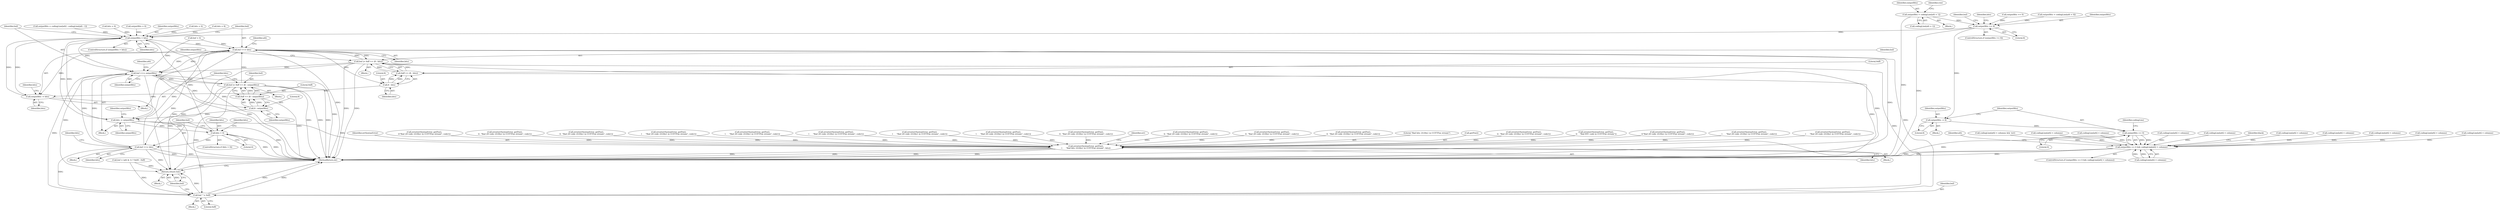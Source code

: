 digraph "0_poppler_b1026b5978c385328f2a15a2185c599a563edf91@array" {
"1001204" [label="(Call,outputBits = codingLine[a0i = 1])"];
"1001214" [label="(Call,outputBits >= 8)"];
"1001226" [label="(Call,outputBits -= 8)"];
"1001231" [label="(Call,outputBits == 0)"];
"1001230" [label="(Call,outputBits == 0 && codingLine[a0i] < columns)"];
"1001264" [label="(Call,outputBits > bits)"];
"1001268" [label="(Call,buf <<= bits)"];
"1001277" [label="(Call,buf |= 0xff >> (8 - bits))"];
"1001292" [label="(Call,buf <<= outputBits)"];
"1001301" [label="(Call,buf |= 0xff >> (8 - outputBits))"];
"1001355" [label="(Call,buf <<= bits)"];
"1001365" [label="(Call,buf ^= 0xff)"];
"1001368" [label="(Return,return buf;)"];
"1001305" [label="(Call,8 - outputBits)"];
"1001303" [label="(Call,0xff >> (8 - outputBits))"];
"1001308" [label="(Call,bits -= outputBits)"];
"1001329" [label="(Call,error(errSyntaxError, getPos(),\n\t      \"Bad bits {0:04x} in CCITTFax stream\", bits))"];
"1001351" [label="(Call,bits > 0)"];
"1001281" [label="(Call,8 - bits)"];
"1001279" [label="(Call,0xff >> (8 - bits))"];
"1001284" [label="(Call,outputBits -= bits)"];
"1001281" [label="(Call,8 - bits)"];
"1001217" [label="(Block,)"];
"1001279" [label="(Call,0xff >> (8 - bits))"];
"1001304" [label="(Literal,0xff)"];
"1001206" [label="(Call,codingLine[a0i = 1])"];
"1001291" [label="(Block,)"];
"1001236" [label="(Identifier,codingLine)"];
"1001303" [label="(Call,0xff >> (8 - outputBits))"];
"1001310" [label="(Identifier,outputBits)"];
"1001312" [label="(Identifier,outputBits)"];
"1001335" [label="(Identifier,err)"];
"1000615" [label="(Call,error(errSyntaxError, getPos(),\n\t\t  \"Bad 2D code {0:04x} in CCITTFax stream\", code1))"];
"1001294" [label="(Identifier,outputBits)"];
"1001215" [label="(Identifier,outputBits)"];
"1001227" [label="(Identifier,outputBits)"];
"1001300" [label="(Block,)"];
"1000736" [label="(Call,codingLine[a0i] < columns)"];
"1001274" [label="(Identifier,a0i)"];
"1000779" [label="(Call,error(errSyntaxError, getPos(),\n\t\t  \"Bad 2D code {0:04x} in CCITTFax stream\", code1))"];
"1001205" [label="(Identifier,outputBits)"];
"1001231" [label="(Call,outputBits == 0)"];
"1001306" [label="(Literal,8)"];
"1001350" [label="(ControlStructure,if (bits > 0))"];
"1000284" [label="(Call,codingLine[a0i] < columns)"];
"1001216" [label="(Literal,8)"];
"1001292" [label="(Call,buf <<= outputBits)"];
"1000861" [label="(Call,error(errSyntaxError, getPos(),\n\t\t  \"Bad 2D code {0:04x} in CCITTFax stream\", code1))"];
"1001355" [label="(Call,buf <<= bits)"];
"1001363" [label="(Identifier,black)"];
"1001288" [label="(Identifier,bits)"];
"1001329" [label="(Call,error(errSyntaxError, getPos(),\n\t      \"Bad bits {0:04x} in CCITTFax stream\", bits))"];
"1000581" [label="(Call,codingLine[a0i] < columns)"];
"1001338" [label="(Call,outputBits = codingLine[a0i] - codingLine[a0i - 1])"];
"1001305" [label="(Call,8 - outputBits)"];
"1001308" [label="(Call,bits -= outputBits)"];
"1001267" [label="(Block,)"];
"1001332" [label="(Literal,\"Bad bits {0:04x} in CCITTFax stream\")"];
"1001263" [label="(ControlStructure,if (outputBits > bits))"];
"1001352" [label="(Identifier,bits)"];
"1001204" [label="(Call,outputBits = codingLine[a0i = 1])"];
"1001359" [label="(Identifier,bits)"];
"1001282" [label="(Literal,8)"];
"1001286" [label="(Identifier,bits)"];
"1000510" [label="(Call,codingLine[a0i] < columns)"];
"1000906" [label="(Call,codingLine[a0i] < columns)"];
"1000437" [label="(Call,codingLine[a0i] < columns)"];
"1001331" [label="(Call,getPos())"];
"1001287" [label="(Call,bits = 0)"];
"1001298" [label="(Identifier,a0i)"];
"1001284" [label="(Call,outputBits -= bits)"];
"1001364" [label="(Block,)"];
"1000697" [label="(Call,error(errSyntaxError, getPos(),\n\t\t  \"Bad 2D code {0:04x} in CCITTFax stream\", code1))"];
"1001280" [label="(Literal,0xff)"];
"1001122" [label="(Call,error(errSyntaxError, getPos(),\n\t\t    \"Bad RTC code in CCITTFax stream\"))"];
"1001228" [label="(Literal,8)"];
"1001328" [label="(Block,)"];
"1001283" [label="(Identifier,bits)"];
"1001203" [label="(Block,)"];
"1000880" [label="(Call,error(errSyntaxError, getPos(),\n\t\t\"Bad 2D code {0:04x} in CCITTFax stream\", code1))"];
"1001264" [label="(Call,outputBits > bits)"];
"1001301" [label="(Call,buf |= 0xff >> (8 - outputBits))"];
"1001268" [label="(Call,buf <<= bits)"];
"1000417" [label="(Call,error(errSyntaxError, getPos(),\n\t      \"Bad 2D code {0:04x} in CCITTFax stream\", code1))"];
"1001219" [label="(Identifier,buf)"];
"1000344" [label="(Call,error(errSyntaxError, getPos(),\n\t      \"Bad 2D code {0:04x} in CCITTFax stream\", code1))"];
"1000101" [label="(Block,)"];
"1000818" [label="(Call,codingLine[a0i] < columns)"];
"1001233" [label="(Literal,0)"];
"1001368" [label="(Return,return buf;)"];
"1001229" [label="(ControlStructure,if (outputBits == 0 && codingLine[a0i] < columns))"];
"1001333" [label="(Identifier,bits)"];
"1001330" [label="(Identifier,errSyntaxError)"];
"1000325" [label="(Call,error(errSyntaxError, getPos(),\n\t\t\"Bad 2D code {0:04x} in CCITTFax stream\", code1))"];
"1001266" [label="(Identifier,bits)"];
"1001256" [label="(Identifier,bits)"];
"1001234" [label="(Call,codingLine[a0i] < columns)"];
"1000544" [label="(Call,error(errSyntaxError, getPos(),\n\t\t  \"Bad 2D code {0:04x} in CCITTFax stream\", code1))"];
"1001370" [label="(MethodReturn,int)"];
"1000471" [label="(Call,error(errSyntaxError, getPos(),\n\t\t  \"Bad 2D code {0:04x} in CCITTFax stream\", code1))"];
"1000563" [label="(Call,error(errSyntaxError, getPos(),\n\t      \"Bad 2D code {0:04x} in CCITTFax stream\", code1))"];
"1001277" [label="(Call,buf |= 0xff >> (8 - bits))"];
"1001212" [label="(Identifier,row)"];
"1001354" [label="(Block,)"];
"1001366" [label="(Identifier,buf)"];
"1001270" [label="(Identifier,bits)"];
"1000716" [label="(Call,error(errSyntaxError, getPos(),\n\t      \"Bad 2D code {0:04x} in CCITTFax stream\", code1))"];
"1000634" [label="(Call,error(errSyntaxError, getPos(),\n\t      \"Bad 2D code {0:04x} in CCITTFax stream\", code1))"];
"1000118" [label="(Call,outputBits == 0)"];
"1001311" [label="(Call,outputBits = 0)"];
"1001241" [label="(Identifier,a0i)"];
"1001365" [label="(Call,buf ^= 0xff)"];
"1000490" [label="(Call,error(errSyntaxError, getPos(),\n\t      \"Bad 2D code {0:04x} in CCITTFax stream\", code1))"];
"1001285" [label="(Identifier,outputBits)"];
"1001265" [label="(Identifier,outputBits)"];
"1001309" [label="(Identifier,bits)"];
"1001302" [label="(Identifier,buf)"];
"1001358" [label="(Call,bits = 0)"];
"1001214" [label="(Call,outputBits >= 8)"];
"1001276" [label="(Block,)"];
"1001278" [label="(Identifier,buf)"];
"1001232" [label="(Identifier,outputBits)"];
"1001258" [label="(Call,buf = 0)"];
"1000179" [label="(Call,codingLine[a0i] < columns && !err)"];
"1001213" [label="(ControlStructure,if (outputBits >= 8))"];
"1000798" [label="(Call,error(errSyntaxError, getPos(),\n\t      \"Bad 2D code {0:04x} in CCITTFax stream\", code1))"];
"1000364" [label="(Call,codingLine[a0i] < columns)"];
"1001230" [label="(Call,outputBits == 0 && codingLine[a0i] < columns)"];
"1000398" [label="(Call,error(errSyntaxError, getPos(),\n\t\t  \"Bad 2D code {0:04x} in CCITTFax stream\", code1))"];
"1001307" [label="(Identifier,outputBits)"];
"1001293" [label="(Identifier,buf)"];
"1001367" [label="(Literal,0xff)"];
"1000654" [label="(Call,codingLine[a0i] < columns)"];
"1001195" [label="(Call,outputBits = codingLine[a0i = 0])"];
"1001357" [label="(Identifier,bits)"];
"1001356" [label="(Identifier,buf)"];
"1001351" [label="(Call,bits > 0)"];
"1001226" [label="(Call,outputBits -= 8)"];
"1001218" [label="(Call,buf = (a0i & 1) ? 0x00 : 0xff)"];
"1001369" [label="(Identifier,buf)"];
"1001353" [label="(Literal,0)"];
"1001361" [label="(Identifier,bits)"];
"1001255" [label="(Call,bits = 8)"];
"1001269" [label="(Identifier,buf)"];
"1001204" -> "1001203"  [label="AST: "];
"1001204" -> "1001206"  [label="CFG: "];
"1001205" -> "1001204"  [label="AST: "];
"1001206" -> "1001204"  [label="AST: "];
"1001212" -> "1001204"  [label="CFG: "];
"1001204" -> "1001370"  [label="DDG: "];
"1001204" -> "1001214"  [label="DDG: "];
"1001214" -> "1001213"  [label="AST: "];
"1001214" -> "1001216"  [label="CFG: "];
"1001215" -> "1001214"  [label="AST: "];
"1001216" -> "1001214"  [label="AST: "];
"1001219" -> "1001214"  [label="CFG: "];
"1001256" -> "1001214"  [label="CFG: "];
"1001214" -> "1001370"  [label="DDG: "];
"1001195" -> "1001214"  [label="DDG: "];
"1000118" -> "1001214"  [label="DDG: "];
"1001214" -> "1001226"  [label="DDG: "];
"1001214" -> "1001264"  [label="DDG: "];
"1001226" -> "1001217"  [label="AST: "];
"1001226" -> "1001228"  [label="CFG: "];
"1001227" -> "1001226"  [label="AST: "];
"1001228" -> "1001226"  [label="AST: "];
"1001232" -> "1001226"  [label="CFG: "];
"1001226" -> "1001231"  [label="DDG: "];
"1001231" -> "1001230"  [label="AST: "];
"1001231" -> "1001233"  [label="CFG: "];
"1001232" -> "1001231"  [label="AST: "];
"1001233" -> "1001231"  [label="AST: "];
"1001236" -> "1001231"  [label="CFG: "];
"1001230" -> "1001231"  [label="CFG: "];
"1001231" -> "1001370"  [label="DDG: "];
"1001231" -> "1001230"  [label="DDG: "];
"1001231" -> "1001230"  [label="DDG: "];
"1001230" -> "1001229"  [label="AST: "];
"1001230" -> "1001234"  [label="CFG: "];
"1001234" -> "1001230"  [label="AST: "];
"1001241" -> "1001230"  [label="CFG: "];
"1001363" -> "1001230"  [label="CFG: "];
"1001230" -> "1001370"  [label="DDG: "];
"1001230" -> "1001370"  [label="DDG: "];
"1001230" -> "1001370"  [label="DDG: "];
"1000437" -> "1001230"  [label="DDG: "];
"1000284" -> "1001230"  [label="DDG: "];
"1000364" -> "1001230"  [label="DDG: "];
"1000818" -> "1001230"  [label="DDG: "];
"1000906" -> "1001230"  [label="DDG: "];
"1000179" -> "1001230"  [label="DDG: "];
"1000581" -> "1001230"  [label="DDG: "];
"1000736" -> "1001230"  [label="DDG: "];
"1000654" -> "1001230"  [label="DDG: "];
"1000510" -> "1001230"  [label="DDG: "];
"1001234" -> "1001230"  [label="DDG: "];
"1001234" -> "1001230"  [label="DDG: "];
"1001264" -> "1001263"  [label="AST: "];
"1001264" -> "1001266"  [label="CFG: "];
"1001265" -> "1001264"  [label="AST: "];
"1001266" -> "1001264"  [label="AST: "];
"1001269" -> "1001264"  [label="CFG: "];
"1001293" -> "1001264"  [label="CFG: "];
"1001264" -> "1001370"  [label="DDG: "];
"1001284" -> "1001264"  [label="DDG: "];
"1001338" -> "1001264"  [label="DDG: "];
"1001311" -> "1001264"  [label="DDG: "];
"1001358" -> "1001264"  [label="DDG: "];
"1001308" -> "1001264"  [label="DDG: "];
"1001255" -> "1001264"  [label="DDG: "];
"1001287" -> "1001264"  [label="DDG: "];
"1001351" -> "1001264"  [label="DDG: "];
"1001264" -> "1001268"  [label="DDG: "];
"1001264" -> "1001284"  [label="DDG: "];
"1001264" -> "1001292"  [label="DDG: "];
"1001264" -> "1001308"  [label="DDG: "];
"1001268" -> "1001267"  [label="AST: "];
"1001268" -> "1001270"  [label="CFG: "];
"1001269" -> "1001268"  [label="AST: "];
"1001270" -> "1001268"  [label="AST: "];
"1001274" -> "1001268"  [label="CFG: "];
"1001268" -> "1001370"  [label="DDG: "];
"1001268" -> "1001370"  [label="DDG: "];
"1001277" -> "1001268"  [label="DDG: "];
"1001301" -> "1001268"  [label="DDG: "];
"1001355" -> "1001268"  [label="DDG: "];
"1001292" -> "1001268"  [label="DDG: "];
"1001258" -> "1001268"  [label="DDG: "];
"1001268" -> "1001277"  [label="DDG: "];
"1001268" -> "1001281"  [label="DDG: "];
"1001268" -> "1001284"  [label="DDG: "];
"1001268" -> "1001292"  [label="DDG: "];
"1001268" -> "1001365"  [label="DDG: "];
"1001268" -> "1001368"  [label="DDG: "];
"1001277" -> "1001276"  [label="AST: "];
"1001277" -> "1001279"  [label="CFG: "];
"1001278" -> "1001277"  [label="AST: "];
"1001279" -> "1001277"  [label="AST: "];
"1001285" -> "1001277"  [label="CFG: "];
"1001277" -> "1001370"  [label="DDG: "];
"1001277" -> "1001370"  [label="DDG: "];
"1001277" -> "1001370"  [label="DDG: "];
"1001279" -> "1001277"  [label="DDG: "];
"1001279" -> "1001277"  [label="DDG: "];
"1001277" -> "1001292"  [label="DDG: "];
"1001277" -> "1001365"  [label="DDG: "];
"1001277" -> "1001368"  [label="DDG: "];
"1001292" -> "1001291"  [label="AST: "];
"1001292" -> "1001294"  [label="CFG: "];
"1001293" -> "1001292"  [label="AST: "];
"1001294" -> "1001292"  [label="AST: "];
"1001298" -> "1001292"  [label="CFG: "];
"1001292" -> "1001370"  [label="DDG: "];
"1001292" -> "1001370"  [label="DDG: "];
"1001301" -> "1001292"  [label="DDG: "];
"1001355" -> "1001292"  [label="DDG: "];
"1001258" -> "1001292"  [label="DDG: "];
"1001292" -> "1001301"  [label="DDG: "];
"1001292" -> "1001305"  [label="DDG: "];
"1001292" -> "1001308"  [label="DDG: "];
"1001292" -> "1001355"  [label="DDG: "];
"1001292" -> "1001365"  [label="DDG: "];
"1001292" -> "1001368"  [label="DDG: "];
"1001301" -> "1001300"  [label="AST: "];
"1001301" -> "1001303"  [label="CFG: "];
"1001302" -> "1001301"  [label="AST: "];
"1001303" -> "1001301"  [label="AST: "];
"1001309" -> "1001301"  [label="CFG: "];
"1001301" -> "1001370"  [label="DDG: "];
"1001301" -> "1001370"  [label="DDG: "];
"1001301" -> "1001370"  [label="DDG: "];
"1001303" -> "1001301"  [label="DDG: "];
"1001303" -> "1001301"  [label="DDG: "];
"1001301" -> "1001355"  [label="DDG: "];
"1001301" -> "1001365"  [label="DDG: "];
"1001301" -> "1001368"  [label="DDG: "];
"1001355" -> "1001354"  [label="AST: "];
"1001355" -> "1001357"  [label="CFG: "];
"1001356" -> "1001355"  [label="AST: "];
"1001357" -> "1001355"  [label="AST: "];
"1001359" -> "1001355"  [label="CFG: "];
"1001355" -> "1001370"  [label="DDG: "];
"1001355" -> "1001370"  [label="DDG: "];
"1001351" -> "1001355"  [label="DDG: "];
"1001355" -> "1001365"  [label="DDG: "];
"1001355" -> "1001368"  [label="DDG: "];
"1001365" -> "1001364"  [label="AST: "];
"1001365" -> "1001367"  [label="CFG: "];
"1001366" -> "1001365"  [label="AST: "];
"1001367" -> "1001365"  [label="AST: "];
"1001369" -> "1001365"  [label="CFG: "];
"1001365" -> "1001370"  [label="DDG: "];
"1001365" -> "1001370"  [label="DDG: "];
"1001218" -> "1001365"  [label="DDG: "];
"1001365" -> "1001368"  [label="DDG: "];
"1001368" -> "1000101"  [label="AST: "];
"1001368" -> "1001369"  [label="CFG: "];
"1001369" -> "1001368"  [label="AST: "];
"1001370" -> "1001368"  [label="CFG: "];
"1001368" -> "1001370"  [label="DDG: "];
"1001369" -> "1001368"  [label="DDG: "];
"1001218" -> "1001368"  [label="DDG: "];
"1001305" -> "1001303"  [label="AST: "];
"1001305" -> "1001307"  [label="CFG: "];
"1001306" -> "1001305"  [label="AST: "];
"1001307" -> "1001305"  [label="AST: "];
"1001303" -> "1001305"  [label="CFG: "];
"1001305" -> "1001303"  [label="DDG: "];
"1001305" -> "1001303"  [label="DDG: "];
"1001305" -> "1001308"  [label="DDG: "];
"1001304" -> "1001303"  [label="AST: "];
"1001303" -> "1001370"  [label="DDG: "];
"1001308" -> "1001291"  [label="AST: "];
"1001308" -> "1001310"  [label="CFG: "];
"1001309" -> "1001308"  [label="AST: "];
"1001310" -> "1001308"  [label="AST: "];
"1001312" -> "1001308"  [label="CFG: "];
"1001308" -> "1001370"  [label="DDG: "];
"1001308" -> "1001329"  [label="DDG: "];
"1001308" -> "1001351"  [label="DDG: "];
"1001329" -> "1001328"  [label="AST: "];
"1001329" -> "1001333"  [label="CFG: "];
"1001330" -> "1001329"  [label="AST: "];
"1001331" -> "1001329"  [label="AST: "];
"1001332" -> "1001329"  [label="AST: "];
"1001333" -> "1001329"  [label="AST: "];
"1001335" -> "1001329"  [label="CFG: "];
"1001329" -> "1001370"  [label="DDG: "];
"1001329" -> "1001370"  [label="DDG: "];
"1001329" -> "1001370"  [label="DDG: "];
"1001329" -> "1001370"  [label="DDG: "];
"1000325" -> "1001329"  [label="DDG: "];
"1000880" -> "1001329"  [label="DDG: "];
"1000779" -> "1001329"  [label="DDG: "];
"1000471" -> "1001329"  [label="DDG: "];
"1001122" -> "1001329"  [label="DDG: "];
"1000615" -> "1001329"  [label="DDG: "];
"1000716" -> "1001329"  [label="DDG: "];
"1000798" -> "1001329"  [label="DDG: "];
"1000490" -> "1001329"  [label="DDG: "];
"1000634" -> "1001329"  [label="DDG: "];
"1000544" -> "1001329"  [label="DDG: "];
"1000697" -> "1001329"  [label="DDG: "];
"1000398" -> "1001329"  [label="DDG: "];
"1000417" -> "1001329"  [label="DDG: "];
"1000563" -> "1001329"  [label="DDG: "];
"1000344" -> "1001329"  [label="DDG: "];
"1000861" -> "1001329"  [label="DDG: "];
"1001351" -> "1001350"  [label="AST: "];
"1001351" -> "1001353"  [label="CFG: "];
"1001352" -> "1001351"  [label="AST: "];
"1001353" -> "1001351"  [label="AST: "];
"1001361" -> "1001351"  [label="CFG: "];
"1001356" -> "1001351"  [label="CFG: "];
"1001351" -> "1001370"  [label="DDG: "];
"1001351" -> "1001370"  [label="DDG: "];
"1001281" -> "1001279"  [label="AST: "];
"1001281" -> "1001283"  [label="CFG: "];
"1001282" -> "1001281"  [label="AST: "];
"1001283" -> "1001281"  [label="AST: "];
"1001279" -> "1001281"  [label="CFG: "];
"1001281" -> "1001279"  [label="DDG: "];
"1001281" -> "1001279"  [label="DDG: "];
"1001281" -> "1001284"  [label="DDG: "];
"1001280" -> "1001279"  [label="AST: "];
"1001279" -> "1001370"  [label="DDG: "];
"1001284" -> "1001267"  [label="AST: "];
"1001284" -> "1001286"  [label="CFG: "];
"1001285" -> "1001284"  [label="AST: "];
"1001286" -> "1001284"  [label="AST: "];
"1001288" -> "1001284"  [label="CFG: "];
"1001284" -> "1001370"  [label="DDG: "];
}
